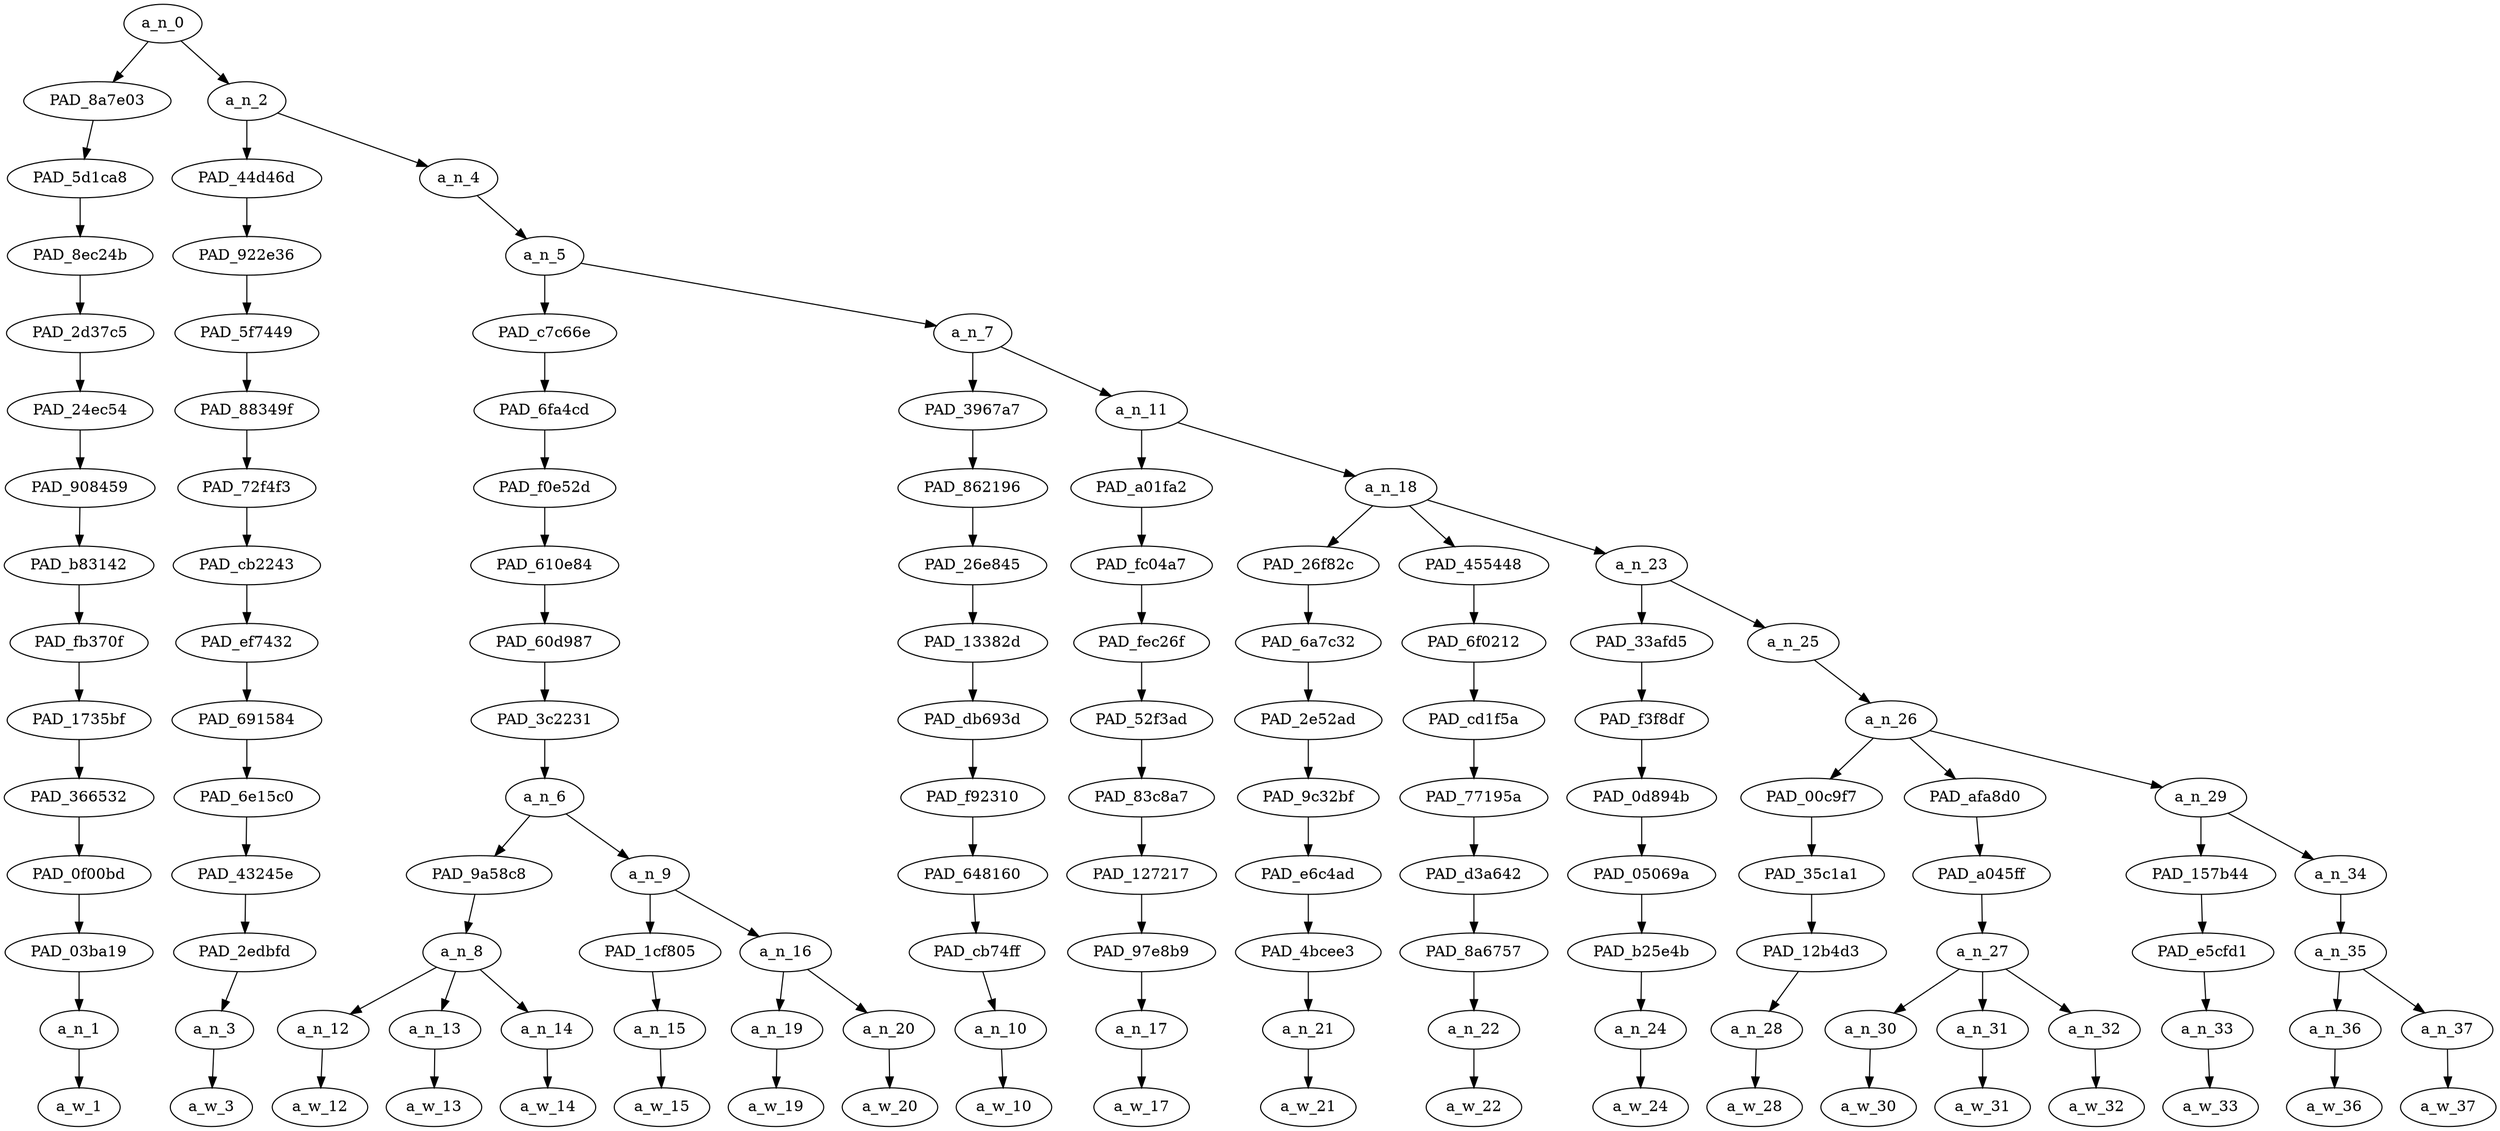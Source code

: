 strict digraph "" {
	a_n_0	[div_dir=-1,
		index=0,
		level=14,
		pos="1.9422743055555556,14!",
		text_span="[0, 1, 2, 3, 4, 5, 6, 7, 8, 9, 10, 11, 12, 13, 14, 15, 16, 17, 18, 19]",
		value=0.99999999];
	PAD_8a7e03	[div_dir=-1,
		index=0,
		level=13,
		pos="0.0,13!",
		text_span="[0]",
		value=0.03173669];
	a_n_0 -> PAD_8a7e03;
	a_n_2	[div_dir=-1,
		index=1,
		level=13,
		pos="3.884548611111111,13!",
		text_span="[1, 2, 3, 4, 5, 6, 7, 8, 9, 10, 11, 12, 13, 14, 15, 16, 17, 18, 19]",
		value=0.96801412];
	a_n_0 -> a_n_2;
	PAD_5d1ca8	[div_dir=-1,
		index=0,
		level=12,
		pos="0.0,12!",
		text_span="[0]",
		value=0.03173669];
	PAD_8a7e03 -> PAD_5d1ca8;
	PAD_8ec24b	[div_dir=-1,
		index=0,
		level=11,
		pos="0.0,11!",
		text_span="[0]",
		value=0.03173669];
	PAD_5d1ca8 -> PAD_8ec24b;
	PAD_2d37c5	[div_dir=-1,
		index=0,
		level=10,
		pos="0.0,10!",
		text_span="[0]",
		value=0.03173669];
	PAD_8ec24b -> PAD_2d37c5;
	PAD_24ec54	[div_dir=-1,
		index=0,
		level=9,
		pos="0.0,9!",
		text_span="[0]",
		value=0.03173669];
	PAD_2d37c5 -> PAD_24ec54;
	PAD_908459	[div_dir=-1,
		index=0,
		level=8,
		pos="0.0,8!",
		text_span="[0]",
		value=0.03173669];
	PAD_24ec54 -> PAD_908459;
	PAD_b83142	[div_dir=-1,
		index=0,
		level=7,
		pos="0.0,7!",
		text_span="[0]",
		value=0.03173669];
	PAD_908459 -> PAD_b83142;
	PAD_fb370f	[div_dir=-1,
		index=0,
		level=6,
		pos="0.0,6!",
		text_span="[0]",
		value=0.03173669];
	PAD_b83142 -> PAD_fb370f;
	PAD_1735bf	[div_dir=-1,
		index=0,
		level=5,
		pos="0.0,5!",
		text_span="[0]",
		value=0.03173669];
	PAD_fb370f -> PAD_1735bf;
	PAD_366532	[div_dir=-1,
		index=0,
		level=4,
		pos="0.0,4!",
		text_span="[0]",
		value=0.03173669];
	PAD_1735bf -> PAD_366532;
	PAD_0f00bd	[div_dir=-1,
		index=0,
		level=3,
		pos="0.0,3!",
		text_span="[0]",
		value=0.03173669];
	PAD_366532 -> PAD_0f00bd;
	PAD_03ba19	[div_dir=-1,
		index=0,
		level=2,
		pos="0.0,2!",
		text_span="[0]",
		value=0.03173669];
	PAD_0f00bd -> PAD_03ba19;
	a_n_1	[div_dir=-1,
		index=0,
		level=1,
		pos="0.0,1!",
		text_span="[0]",
		value=0.03173669];
	PAD_03ba19 -> a_n_1;
	a_w_1	[div_dir=0,
		index=0,
		level=0,
		pos="0,0!",
		text_span="[0]",
		value=fully];
	a_n_1 -> a_w_1;
	PAD_44d46d	[div_dir=-1,
		index=1,
		level=12,
		pos="1.0,12!",
		text_span="[1]",
		value=0.03357240];
	a_n_2 -> PAD_44d46d;
	a_n_4	[div_dir=-1,
		index=2,
		level=12,
		pos="6.769097222222222,12!",
		text_span="[2, 3, 4, 5, 6, 7, 8, 9, 10, 11, 12, 13, 14, 15, 16, 17, 18, 19]",
		value=0.93422518];
	a_n_2 -> a_n_4;
	PAD_922e36	[div_dir=-1,
		index=1,
		level=11,
		pos="1.0,11!",
		text_span="[1]",
		value=0.03357240];
	PAD_44d46d -> PAD_922e36;
	PAD_5f7449	[div_dir=-1,
		index=1,
		level=10,
		pos="1.0,10!",
		text_span="[1]",
		value=0.03357240];
	PAD_922e36 -> PAD_5f7449;
	PAD_88349f	[div_dir=-1,
		index=1,
		level=9,
		pos="1.0,9!",
		text_span="[1]",
		value=0.03357240];
	PAD_5f7449 -> PAD_88349f;
	PAD_72f4f3	[div_dir=-1,
		index=1,
		level=8,
		pos="1.0,8!",
		text_span="[1]",
		value=0.03357240];
	PAD_88349f -> PAD_72f4f3;
	PAD_cb2243	[div_dir=-1,
		index=1,
		level=7,
		pos="1.0,7!",
		text_span="[1]",
		value=0.03357240];
	PAD_72f4f3 -> PAD_cb2243;
	PAD_ef7432	[div_dir=-1,
		index=1,
		level=6,
		pos="1.0,6!",
		text_span="[1]",
		value=0.03357240];
	PAD_cb2243 -> PAD_ef7432;
	PAD_691584	[div_dir=-1,
		index=1,
		level=5,
		pos="1.0,5!",
		text_span="[1]",
		value=0.03357240];
	PAD_ef7432 -> PAD_691584;
	PAD_6e15c0	[div_dir=-1,
		index=1,
		level=4,
		pos="1.0,4!",
		text_span="[1]",
		value=0.03357240];
	PAD_691584 -> PAD_6e15c0;
	PAD_43245e	[div_dir=-1,
		index=1,
		level=3,
		pos="1.0,3!",
		text_span="[1]",
		value=0.03357240];
	PAD_6e15c0 -> PAD_43245e;
	PAD_2edbfd	[div_dir=-1,
		index=1,
		level=2,
		pos="1.0,2!",
		text_span="[1]",
		value=0.03357240];
	PAD_43245e -> PAD_2edbfd;
	a_n_3	[div_dir=-1,
		index=1,
		level=1,
		pos="1.0,1!",
		text_span="[1]",
		value=0.03357240];
	PAD_2edbfd -> a_n_3;
	a_w_3	[div_dir=0,
		index=1,
		level=0,
		pos="1,0!",
		text_span="[1]",
		value=agree];
	a_n_3 -> a_w_3;
	a_n_5	[div_dir=-1,
		index=2,
		level=11,
		pos="6.769097222222222,11!",
		text_span="[2, 3, 4, 5, 6, 7, 8, 9, 10, 11, 12, 13, 14, 15, 16, 17, 18, 19]",
		value=0.93402017];
	a_n_4 -> a_n_5;
	PAD_c7c66e	[div_dir=-1,
		index=2,
		level=10,
		pos="4.375,10!",
		text_span="[2, 3, 4, 5, 6, 7]",
		value=0.50613384];
	a_n_5 -> PAD_c7c66e;
	a_n_7	[div_dir=1,
		index=3,
		level=10,
		pos="9.163194444444445,10!",
		text_span="[8, 9, 10, 11, 12, 13, 14, 15, 16, 17, 18, 19]",
		value=0.42768132];
	a_n_5 -> a_n_7;
	PAD_6fa4cd	[div_dir=-1,
		index=2,
		level=9,
		pos="4.375,9!",
		text_span="[2, 3, 4, 5, 6, 7]",
		value=0.50613384];
	PAD_c7c66e -> PAD_6fa4cd;
	PAD_f0e52d	[div_dir=-1,
		index=2,
		level=8,
		pos="4.375,8!",
		text_span="[2, 3, 4, 5, 6, 7]",
		value=0.50613384];
	PAD_6fa4cd -> PAD_f0e52d;
	PAD_610e84	[div_dir=-1,
		index=2,
		level=7,
		pos="4.375,7!",
		text_span="[2, 3, 4, 5, 6, 7]",
		value=0.50613384];
	PAD_f0e52d -> PAD_610e84;
	PAD_60d987	[div_dir=-1,
		index=2,
		level=6,
		pos="4.375,6!",
		text_span="[2, 3, 4, 5, 6, 7]",
		value=0.50613384];
	PAD_610e84 -> PAD_60d987;
	PAD_3c2231	[div_dir=-1,
		index=2,
		level=5,
		pos="4.375,5!",
		text_span="[2, 3, 4, 5, 6, 7]",
		value=0.50613384];
	PAD_60d987 -> PAD_3c2231;
	a_n_6	[div_dir=-1,
		index=2,
		level=4,
		pos="4.375,4!",
		text_span="[2, 3, 4, 5, 6, 7]",
		value=0.50613384];
	PAD_3c2231 -> a_n_6;
	PAD_9a58c8	[div_dir=1,
		index=2,
		level=3,
		pos="3.0,3!",
		text_span="[2, 3, 4]",
		value=0.10159872];
	a_n_6 -> PAD_9a58c8;
	a_n_9	[div_dir=-1,
		index=3,
		level=3,
		pos="5.75,3!",
		text_span="[5, 6, 7]",
		value=0.40414154];
	a_n_6 -> a_n_9;
	a_n_8	[div_dir=1,
		index=2,
		level=2,
		pos="3.0,2!",
		text_span="[2, 3, 4]",
		value=0.10159872];
	PAD_9a58c8 -> a_n_8;
	a_n_12	[div_dir=-1,
		index=2,
		level=1,
		pos="2.0,1!",
		text_span="[2]",
		value=0.02311626];
	a_n_8 -> a_n_12;
	a_n_13	[div_dir=1,
		index=3,
		level=1,
		pos="3.0,1!",
		text_span="[3]",
		value=0.03879913];
	a_n_8 -> a_n_13;
	a_n_14	[div_dir=-1,
		index=4,
		level=1,
		pos="4.0,1!",
		text_span="[4]",
		value=0.03966285];
	a_n_8 -> a_n_14;
	a_w_12	[div_dir=0,
		index=2,
		level=0,
		pos="2,0!",
		text_span="[2]",
		value=every];
	a_n_12 -> a_w_12;
	a_w_13	[div_dir=0,
		index=3,
		level=0,
		pos="3,0!",
		text_span="[3]",
		value=personal];
	a_n_13 -> a_w_13;
	a_w_14	[div_dir=0,
		index=4,
		level=0,
		pos="4,0!",
		text_span="[4]",
		value=interaction];
	a_n_14 -> a_w_14;
	PAD_1cf805	[div_dir=-1,
		index=3,
		level=2,
		pos="5.0,2!",
		text_span="[5]",
		value=0.02660611];
	a_n_9 -> PAD_1cf805;
	a_n_16	[div_dir=-1,
		index=4,
		level=2,
		pos="6.5,2!",
		text_span="[6, 7]",
		value=0.37700231];
	a_n_9 -> a_n_16;
	a_n_15	[div_dir=-1,
		index=5,
		level=1,
		pos="5.0,1!",
		text_span="[5]",
		value=0.02660611];
	PAD_1cf805 -> a_n_15;
	a_w_15	[div_dir=0,
		index=5,
		level=0,
		pos="5,0!",
		text_span="[5]",
		value=with];
	a_n_15 -> a_w_15;
	a_n_19	[div_dir=1,
		index=6,
		level=1,
		pos="6.0,1!",
		text_span="[6]",
		value=0.06925740];
	a_n_16 -> a_n_19;
	a_n_20	[div_dir=-1,
		index=7,
		level=1,
		pos="7.0,1!",
		text_span="[7]",
		value=0.30714998];
	a_n_16 -> a_n_20;
	a_w_19	[div_dir=0,
		index=6,
		level=0,
		pos="6,0!",
		text_span="[6]",
		value=these];
	a_n_19 -> a_w_19;
	a_w_20	[div_dir=0,
		index=7,
		level=0,
		pos="7,0!",
		text_span="[7]",
		value=queers];
	a_n_20 -> a_w_20;
	PAD_3967a7	[div_dir=1,
		index=3,
		level=9,
		pos="8.0,9!",
		text_span="[8]",
		value=0.05954539];
	a_n_7 -> PAD_3967a7;
	a_n_11	[div_dir=1,
		index=4,
		level=9,
		pos="10.32638888888889,9!",
		text_span="[9, 10, 11, 12, 13, 14, 15, 16, 17, 18, 19]",
		value=0.36811699];
	a_n_7 -> a_n_11;
	PAD_862196	[div_dir=1,
		index=3,
		level=8,
		pos="8.0,8!",
		text_span="[8]",
		value=0.05954539];
	PAD_3967a7 -> PAD_862196;
	PAD_26e845	[div_dir=1,
		index=3,
		level=7,
		pos="8.0,7!",
		text_span="[8]",
		value=0.05954539];
	PAD_862196 -> PAD_26e845;
	PAD_13382d	[div_dir=1,
		index=3,
		level=6,
		pos="8.0,6!",
		text_span="[8]",
		value=0.05954539];
	PAD_26e845 -> PAD_13382d;
	PAD_db693d	[div_dir=1,
		index=3,
		level=5,
		pos="8.0,5!",
		text_span="[8]",
		value=0.05954539];
	PAD_13382d -> PAD_db693d;
	PAD_f92310	[div_dir=1,
		index=3,
		level=4,
		pos="8.0,4!",
		text_span="[8]",
		value=0.05954539];
	PAD_db693d -> PAD_f92310;
	PAD_648160	[div_dir=1,
		index=4,
		level=3,
		pos="8.0,3!",
		text_span="[8]",
		value=0.05954539];
	PAD_f92310 -> PAD_648160;
	PAD_cb74ff	[div_dir=1,
		index=5,
		level=2,
		pos="8.0,2!",
		text_span="[8]",
		value=0.05954539];
	PAD_648160 -> PAD_cb74ff;
	a_n_10	[div_dir=1,
		index=8,
		level=1,
		pos="8.0,1!",
		text_span="[8]",
		value=0.05954539];
	PAD_cb74ff -> a_n_10;
	a_w_10	[div_dir=0,
		index=8,
		level=0,
		pos="8,0!",
		text_span="[8]",
		value=reinforces];
	a_n_10 -> a_w_10;
	PAD_a01fa2	[div_dir=1,
		index=4,
		level=8,
		pos="9.0,8!",
		text_span="[9]",
		value=0.01986085];
	a_n_11 -> PAD_a01fa2;
	a_n_18	[div_dir=1,
		index=5,
		level=8,
		pos="11.652777777777777,8!",
		text_span="[10, 11, 12, 13, 14, 15, 16, 17, 18, 19]",
		value=0.34824126];
	a_n_11 -> a_n_18;
	PAD_fc04a7	[div_dir=1,
		index=4,
		level=7,
		pos="9.0,7!",
		text_span="[9]",
		value=0.01986085];
	PAD_a01fa2 -> PAD_fc04a7;
	PAD_fec26f	[div_dir=1,
		index=4,
		level=6,
		pos="9.0,6!",
		text_span="[9]",
		value=0.01986085];
	PAD_fc04a7 -> PAD_fec26f;
	PAD_52f3ad	[div_dir=1,
		index=4,
		level=5,
		pos="9.0,5!",
		text_span="[9]",
		value=0.01986085];
	PAD_fec26f -> PAD_52f3ad;
	PAD_83c8a7	[div_dir=1,
		index=4,
		level=4,
		pos="9.0,4!",
		text_span="[9]",
		value=0.01986085];
	PAD_52f3ad -> PAD_83c8a7;
	PAD_127217	[div_dir=1,
		index=5,
		level=3,
		pos="9.0,3!",
		text_span="[9]",
		value=0.01986085];
	PAD_83c8a7 -> PAD_127217;
	PAD_97e8b9	[div_dir=1,
		index=6,
		level=2,
		pos="9.0,2!",
		text_span="[9]",
		value=0.01986085];
	PAD_127217 -> PAD_97e8b9;
	a_n_17	[div_dir=1,
		index=9,
		level=1,
		pos="9.0,1!",
		text_span="[9]",
		value=0.01986085];
	PAD_97e8b9 -> a_n_17;
	a_w_17	[div_dir=0,
		index=9,
		level=0,
		pos="9,0!",
		text_span="[9]",
		value=what];
	a_n_17 -> a_w_17;
	PAD_26f82c	[div_dir=1,
		index=5,
		level=7,
		pos="10.0,7!",
		text_span="[10]",
		value=0.03045038];
	a_n_18 -> PAD_26f82c;
	PAD_455448	[div_dir=-1,
		index=6,
		level=7,
		pos="11.0,7!",
		text_span="[11]",
		value=0.02100983];
	a_n_18 -> PAD_455448;
	a_n_23	[div_dir=1,
		index=7,
		level=7,
		pos="13.958333333333332,7!",
		text_span="[12, 13, 14, 15, 16, 17, 18, 19]",
		value=0.29677220];
	a_n_18 -> a_n_23;
	PAD_6a7c32	[div_dir=1,
		index=5,
		level=6,
		pos="10.0,6!",
		text_span="[10]",
		value=0.03045038];
	PAD_26f82c -> PAD_6a7c32;
	PAD_2e52ad	[div_dir=1,
		index=5,
		level=5,
		pos="10.0,5!",
		text_span="[10]",
		value=0.03045038];
	PAD_6a7c32 -> PAD_2e52ad;
	PAD_9c32bf	[div_dir=1,
		index=5,
		level=4,
		pos="10.0,4!",
		text_span="[10]",
		value=0.03045038];
	PAD_2e52ad -> PAD_9c32bf;
	PAD_e6c4ad	[div_dir=1,
		index=6,
		level=3,
		pos="10.0,3!",
		text_span="[10]",
		value=0.03045038];
	PAD_9c32bf -> PAD_e6c4ad;
	PAD_4bcee3	[div_dir=1,
		index=7,
		level=2,
		pos="10.0,2!",
		text_span="[10]",
		value=0.03045038];
	PAD_e6c4ad -> PAD_4bcee3;
	a_n_21	[div_dir=1,
		index=10,
		level=1,
		pos="10.0,1!",
		text_span="[10]",
		value=0.03045038];
	PAD_4bcee3 -> a_n_21;
	a_w_21	[div_dir=0,
		index=10,
		level=0,
		pos="10,0!",
		text_span="[10]",
		value=i];
	a_n_21 -> a_w_21;
	PAD_6f0212	[div_dir=-1,
		index=6,
		level=6,
		pos="11.0,6!",
		text_span="[11]",
		value=0.02100983];
	PAD_455448 -> PAD_6f0212;
	PAD_cd1f5a	[div_dir=-1,
		index=6,
		level=5,
		pos="11.0,5!",
		text_span="[11]",
		value=0.02100983];
	PAD_6f0212 -> PAD_cd1f5a;
	PAD_77195a	[div_dir=-1,
		index=6,
		level=4,
		pos="11.0,4!",
		text_span="[11]",
		value=0.02100983];
	PAD_cd1f5a -> PAD_77195a;
	PAD_d3a642	[div_dir=-1,
		index=7,
		level=3,
		pos="11.0,3!",
		text_span="[11]",
		value=0.02100983];
	PAD_77195a -> PAD_d3a642;
	PAD_8a6757	[div_dir=-1,
		index=8,
		level=2,
		pos="11.0,2!",
		text_span="[11]",
		value=0.02100983];
	PAD_d3a642 -> PAD_8a6757;
	a_n_22	[div_dir=-1,
		index=11,
		level=1,
		pos="11.0,1!",
		text_span="[11]",
		value=0.02100983];
	PAD_8a6757 -> a_n_22;
	a_w_22	[div_dir=0,
		index=11,
		level=0,
		pos="11,0!",
		text_span="[11]",
		value=already];
	a_n_22 -> a_w_22;
	PAD_33afd5	[div_dir=1,
		index=7,
		level=6,
		pos="12.0,6!",
		text_span="[12]",
		value=0.02476056];
	a_n_23 -> PAD_33afd5;
	a_n_25	[div_dir=-1,
		index=8,
		level=6,
		pos="15.916666666666666,6!",
		text_span="[13, 14, 15, 16, 17, 18, 19]",
		value=0.27200644];
	a_n_23 -> a_n_25;
	PAD_f3f8df	[div_dir=1,
		index=7,
		level=5,
		pos="12.0,5!",
		text_span="[12]",
		value=0.02476056];
	PAD_33afd5 -> PAD_f3f8df;
	PAD_0d894b	[div_dir=1,
		index=7,
		level=4,
		pos="12.0,4!",
		text_span="[12]",
		value=0.02476056];
	PAD_f3f8df -> PAD_0d894b;
	PAD_05069a	[div_dir=1,
		index=8,
		level=3,
		pos="12.0,3!",
		text_span="[12]",
		value=0.02476056];
	PAD_0d894b -> PAD_05069a;
	PAD_b25e4b	[div_dir=1,
		index=9,
		level=2,
		pos="12.0,2!",
		text_span="[12]",
		value=0.02476056];
	PAD_05069a -> PAD_b25e4b;
	a_n_24	[div_dir=1,
		index=12,
		level=1,
		pos="12.0,1!",
		text_span="[12]",
		value=0.02476056];
	PAD_b25e4b -> a_n_24;
	a_w_24	[div_dir=0,
		index=12,
		level=0,
		pos="12,0!",
		text_span="[12]",
		value=knew];
	a_n_24 -> a_w_24;
	a_n_26	[div_dir=-1,
		index=8,
		level=5,
		pos="15.916666666666666,5!",
		text_span="[13, 14, 15, 16, 17, 18, 19]",
		value=0.27200199];
	a_n_25 -> a_n_26;
	PAD_00c9f7	[div_dir=-1,
		index=9,
		level=4,
		pos="16.0,4!",
		text_span="[16]",
		value=0.01610436];
	a_n_26 -> PAD_00c9f7;
	PAD_afa8d0	[div_dir=1,
		index=8,
		level=4,
		pos="14.0,4!",
		text_span="[13, 14, 15]",
		value=0.08741012];
	a_n_26 -> PAD_afa8d0;
	a_n_29	[div_dir=-1,
		index=10,
		level=4,
		pos="17.75,4!",
		text_span="[17, 18, 19]",
		value=0.16848306];
	a_n_26 -> a_n_29;
	PAD_35c1a1	[div_dir=-1,
		index=10,
		level=3,
		pos="16.0,3!",
		text_span="[16]",
		value=0.01610436];
	PAD_00c9f7 -> PAD_35c1a1;
	PAD_12b4d3	[div_dir=-1,
		index=11,
		level=2,
		pos="16.0,2!",
		text_span="[16]",
		value=0.01610436];
	PAD_35c1a1 -> PAD_12b4d3;
	a_n_28	[div_dir=-1,
		index=16,
		level=1,
		pos="16.0,1!",
		text_span="[16]",
		value=0.01610436];
	PAD_12b4d3 -> a_n_28;
	a_w_28	[div_dir=0,
		index=16,
		level=0,
		pos="16,0!",
		text_span="[16]",
		value=and];
	a_n_28 -> a_w_28;
	PAD_a045ff	[div_dir=1,
		index=9,
		level=3,
		pos="14.0,3!",
		text_span="[13, 14, 15]",
		value=0.08741012];
	PAD_afa8d0 -> PAD_a045ff;
	a_n_27	[div_dir=1,
		index=10,
		level=2,
		pos="14.0,2!",
		text_span="[13, 14, 15]",
		value=0.08741012];
	PAD_a045ff -> a_n_27;
	a_n_30	[div_dir=1,
		index=13,
		level=1,
		pos="13.0,1!",
		text_span="[13]",
		value=0.02595446];
	a_n_27 -> a_n_30;
	a_n_31	[div_dir=1,
		index=14,
		level=1,
		pos="14.0,1!",
		text_span="[14]",
		value=0.02881378];
	a_n_27 -> a_n_31;
	a_n_32	[div_dir=1,
		index=15,
		level=1,
		pos="15.0,1!",
		text_span="[15]",
		value=0.03238770];
	a_n_27 -> a_n_32;
	a_w_30	[div_dir=0,
		index=13,
		level=0,
		pos="13,0!",
		text_span="[13]",
		value=severe];
	a_n_30 -> a_w_30;
	a_w_31	[div_dir=0,
		index=14,
		level=0,
		pos="14,0!",
		text_span="[14]",
		value=mental];
	a_n_31 -> a_w_31;
	a_w_32	[div_dir=0,
		index=15,
		level=0,
		pos="15,0!",
		text_span="[15]",
		value=illness];
	a_n_32 -> a_w_32;
	PAD_157b44	[div_dir=-1,
		index=11,
		level=3,
		pos="17.0,3!",
		text_span="[17]",
		value=0.08156834];
	a_n_29 -> PAD_157b44;
	a_n_34	[div_dir=-1,
		index=12,
		level=3,
		pos="18.5,3!",
		text_span="[18, 19]",
		value=0.08672777];
	a_n_29 -> a_n_34;
	PAD_e5cfd1	[div_dir=-1,
		index=12,
		level=2,
		pos="17.0,2!",
		text_span="[17]",
		value=0.08156834];
	PAD_157b44 -> PAD_e5cfd1;
	a_n_33	[div_dir=-1,
		index=17,
		level=1,
		pos="17.0,1!",
		text_span="[17]",
		value=0.08156834];
	PAD_e5cfd1 -> a_n_33;
	a_w_33	[div_dir=0,
		index=17,
		level=0,
		pos="17,0!",
		text_span="[17]",
		value=obnoxious];
	a_n_33 -> a_w_33;
	a_n_35	[div_dir=-1,
		index=13,
		level=2,
		pos="18.5,2!",
		text_span="[18, 19]",
		value=0.08646875];
	a_n_34 -> a_n_35;
	a_n_36	[div_dir=1,
		index=18,
		level=1,
		pos="18.0,1!",
		text_span="[18]",
		value=0.02011994];
	a_n_35 -> a_n_36;
	a_n_37	[div_dir=-1,
		index=19,
		level=1,
		pos="19.0,1!",
		text_span="[19]",
		value=0.06608979];
	a_n_35 -> a_n_37;
	a_w_36	[div_dir=0,
		index=18,
		level=0,
		pos="18,0!",
		text_span="[18]",
		value=to];
	a_n_36 -> a_w_36;
	a_w_37	[div_dir=0,
		index=19,
		level=0,
		pos="19,0!",
		text_span="[19]",
		value=boot];
	a_n_37 -> a_w_37;
}
